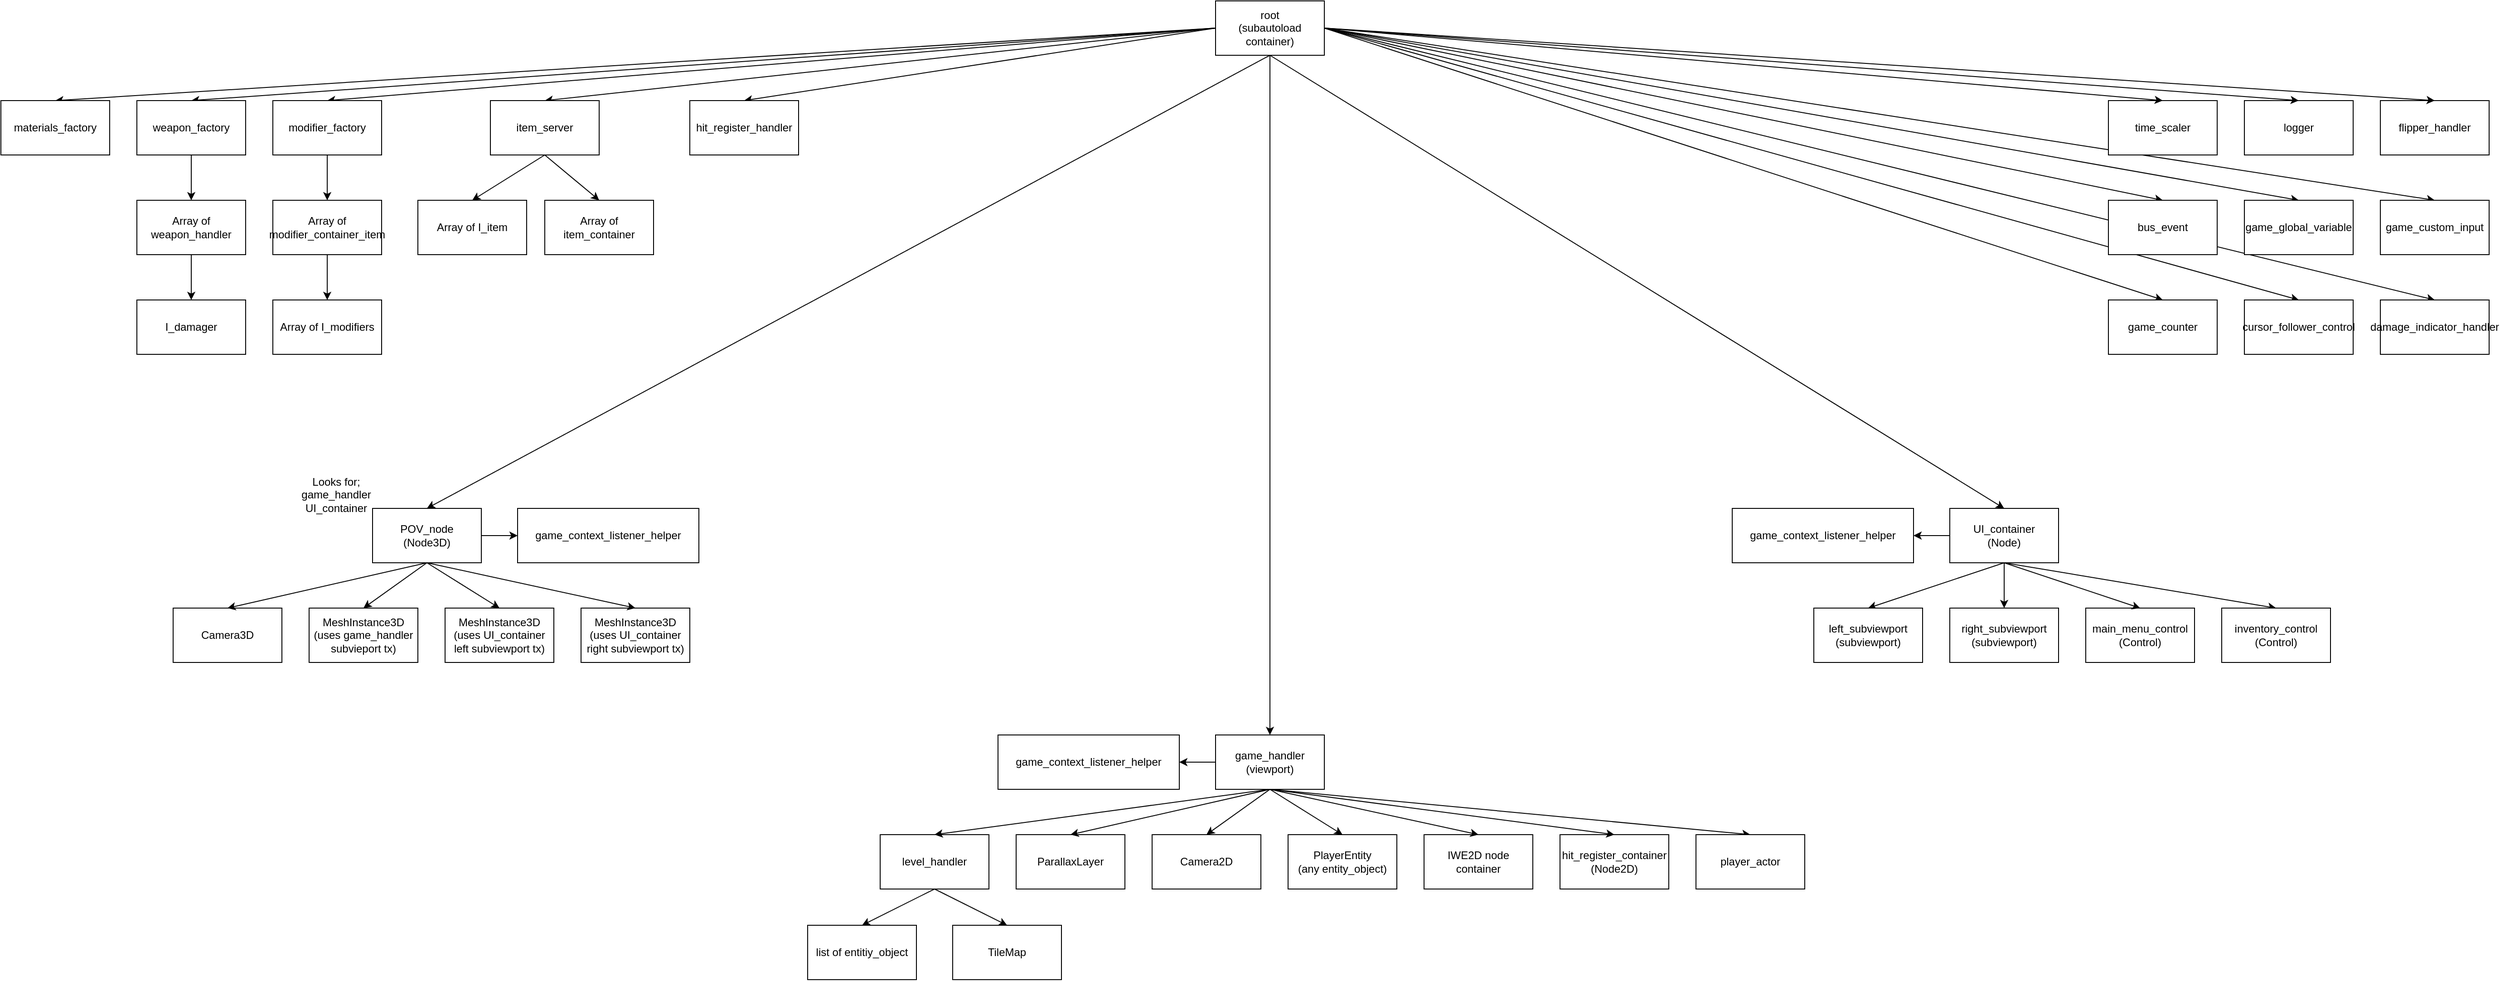 <mxfile>
    <diagram id="pQY0DUof-doZr-o97vEU" name="Page-1">
        <mxGraphModel dx="3232" dy="1248" grid="1" gridSize="10" guides="1" tooltips="1" connect="1" arrows="1" fold="1" page="1" pageScale="1" pageWidth="850" pageHeight="1100" math="0" shadow="0">
            <root>
                <mxCell id="0"/>
                <mxCell id="1" parent="0"/>
                <mxCell id="38" style="edgeStyle=none;html=1;exitX=0;exitY=0.5;exitDx=0;exitDy=0;entryX=0.5;entryY=0;entryDx=0;entryDy=0;" parent="1" source="2" target="36" edge="1">
                    <mxGeometry relative="1" as="geometry"/>
                </mxCell>
                <mxCell id="66" style="edgeStyle=none;html=1;exitX=0;exitY=0.5;exitDx=0;exitDy=0;entryX=0.5;entryY=0;entryDx=0;entryDy=0;" parent="1" source="2" target="59" edge="1">
                    <mxGeometry relative="1" as="geometry"/>
                </mxCell>
                <mxCell id="67" style="edgeStyle=none;html=1;exitX=0;exitY=0.5;exitDx=0;exitDy=0;entryX=0.5;entryY=0;entryDx=0;entryDy=0;" parent="1" source="2" target="60" edge="1">
                    <mxGeometry relative="1" as="geometry"/>
                </mxCell>
                <mxCell id="68" style="edgeStyle=none;html=1;exitX=0;exitY=0.5;exitDx=0;exitDy=0;entryX=0.5;entryY=0;entryDx=0;entryDy=0;" parent="1" source="2" target="61" edge="1">
                    <mxGeometry relative="1" as="geometry"/>
                </mxCell>
                <mxCell id="69" style="edgeStyle=none;html=1;exitX=0;exitY=0.5;exitDx=0;exitDy=0;entryX=0.5;entryY=0;entryDx=0;entryDy=0;" parent="1" source="2" target="62" edge="1">
                    <mxGeometry relative="1" as="geometry"/>
                </mxCell>
                <mxCell id="100" style="edgeStyle=none;html=1;exitX=1;exitY=0.5;exitDx=0;exitDy=0;entryX=0.5;entryY=0;entryDx=0;entryDy=0;" parent="1" source="2" target="94" edge="1">
                    <mxGeometry relative="1" as="geometry"/>
                </mxCell>
                <mxCell id="101" style="edgeStyle=none;html=1;exitX=1;exitY=0.5;exitDx=0;exitDy=0;entryX=0.5;entryY=0;entryDx=0;entryDy=0;" parent="1" source="2" target="95" edge="1">
                    <mxGeometry relative="1" as="geometry"/>
                </mxCell>
                <mxCell id="102" style="edgeStyle=none;html=1;exitX=1;exitY=0.5;exitDx=0;exitDy=0;entryX=0.5;entryY=0;entryDx=0;entryDy=0;" parent="1" source="2" target="96" edge="1">
                    <mxGeometry relative="1" as="geometry"/>
                </mxCell>
                <mxCell id="103" style="edgeStyle=none;html=1;exitX=1;exitY=0.5;exitDx=0;exitDy=0;entryX=0.5;entryY=0;entryDx=0;entryDy=0;" parent="1" source="2" target="97" edge="1">
                    <mxGeometry relative="1" as="geometry"/>
                </mxCell>
                <mxCell id="104" style="edgeStyle=none;html=1;exitX=1;exitY=0.5;exitDx=0;exitDy=0;entryX=0.5;entryY=0;entryDx=0;entryDy=0;" parent="1" source="2" target="98" edge="1">
                    <mxGeometry relative="1" as="geometry"/>
                </mxCell>
                <mxCell id="105" style="edgeStyle=none;html=1;exitX=1;exitY=0.5;exitDx=0;exitDy=0;entryX=0.5;entryY=0;entryDx=0;entryDy=0;" parent="1" source="2" target="99" edge="1">
                    <mxGeometry relative="1" as="geometry"/>
                </mxCell>
                <mxCell id="2" value="root&lt;br&gt;(subautoload container)" style="rounded=0;whiteSpace=wrap;html=1;" parent="1" vertex="1">
                    <mxGeometry x="80" y="30" width="120" height="60" as="geometry"/>
                </mxCell>
                <mxCell id="5" value="time_scaler" style="rounded=0;whiteSpace=wrap;html=1;" parent="1" vertex="1">
                    <mxGeometry x="1065" y="140" width="120" height="60" as="geometry"/>
                </mxCell>
                <mxCell id="6" value="logger" style="rounded=0;whiteSpace=wrap;html=1;" parent="1" vertex="1">
                    <mxGeometry x="1215" y="140" width="120" height="60" as="geometry"/>
                </mxCell>
                <mxCell id="7" value="flipper_handler" style="rounded=0;whiteSpace=wrap;html=1;" parent="1" vertex="1">
                    <mxGeometry x="1365" y="140" width="120" height="60" as="geometry"/>
                </mxCell>
                <mxCell id="9" value="" style="endArrow=classic;html=1;entryX=0.5;entryY=0;entryDx=0;entryDy=0;exitX=1;exitY=0.5;exitDx=0;exitDy=0;" parent="1" source="2" target="5" edge="1">
                    <mxGeometry width="50" height="50" relative="1" as="geometry">
                        <mxPoint x="180.909" y="90" as="sourcePoint"/>
                        <mxPoint x="249.091" y="140" as="targetPoint"/>
                    </mxGeometry>
                </mxCell>
                <mxCell id="10" value="" style="endArrow=classic;html=1;entryX=0.5;entryY=0;entryDx=0;entryDy=0;exitX=1;exitY=0.5;exitDx=0;exitDy=0;" parent="1" source="2" target="6" edge="1">
                    <mxGeometry width="50" height="50" relative="1" as="geometry">
                        <mxPoint x="206.25" y="100" as="sourcePoint"/>
                        <mxPoint x="300" y="150" as="targetPoint"/>
                    </mxGeometry>
                </mxCell>
                <mxCell id="11" value="" style="endArrow=classic;html=1;entryX=0.5;entryY=0;entryDx=0;entryDy=0;exitX=1;exitY=0.5;exitDx=0;exitDy=0;" parent="1" source="2" target="7" edge="1">
                    <mxGeometry width="50" height="50" relative="1" as="geometry">
                        <mxPoint x="210" y="86" as="sourcePoint"/>
                        <mxPoint x="450" y="150" as="targetPoint"/>
                    </mxGeometry>
                </mxCell>
                <mxCell id="36" value="hit_register_handler" style="rounded=0;whiteSpace=wrap;html=1;" parent="1" vertex="1">
                    <mxGeometry x="-500" y="140" width="120" height="60" as="geometry"/>
                </mxCell>
                <mxCell id="59" value="item_server" style="rounded=0;whiteSpace=wrap;html=1;" parent="1" vertex="1">
                    <mxGeometry x="-720" y="140" width="120" height="60" as="geometry"/>
                </mxCell>
                <mxCell id="76" style="edgeStyle=none;html=1;exitX=0.5;exitY=1;exitDx=0;exitDy=0;entryX=0.5;entryY=0;entryDx=0;entryDy=0;" parent="1" source="60" target="74" edge="1">
                    <mxGeometry relative="1" as="geometry"/>
                </mxCell>
                <mxCell id="60" value="modifier_factory" style="rounded=0;whiteSpace=wrap;html=1;" parent="1" vertex="1">
                    <mxGeometry x="-960" y="140" width="120" height="60" as="geometry"/>
                </mxCell>
                <mxCell id="81" style="edgeStyle=none;html=1;exitX=0.5;exitY=1;exitDx=0;exitDy=0;entryX=0.5;entryY=0;entryDx=0;entryDy=0;" parent="1" source="61" target="78" edge="1">
                    <mxGeometry relative="1" as="geometry"/>
                </mxCell>
                <mxCell id="61" value="weapon_factory" style="rounded=0;whiteSpace=wrap;html=1;" parent="1" vertex="1">
                    <mxGeometry x="-1110" y="140" width="120" height="60" as="geometry"/>
                </mxCell>
                <mxCell id="62" value="materials_factory" style="rounded=0;whiteSpace=wrap;html=1;" parent="1" vertex="1">
                    <mxGeometry x="-1260" y="140" width="120" height="60" as="geometry"/>
                </mxCell>
                <mxCell id="65" value="" style="edgeStyle=none;html=1;exitX=0.5;exitY=1;exitDx=0;exitDy=0;entryX=0.5;entryY=0;entryDx=0;entryDy=0;" parent="1" source="59" target="70" edge="1">
                    <mxGeometry relative="1" as="geometry">
                        <mxPoint x="-870" y="210" as="sourcePoint"/>
                        <mxPoint x="-850" y="360" as="targetPoint"/>
                    </mxGeometry>
                </mxCell>
                <mxCell id="70" value="Array of I_item" style="whiteSpace=wrap;html=1;rounded=0;" parent="1" vertex="1">
                    <mxGeometry x="-800" y="250" width="120" height="60" as="geometry"/>
                </mxCell>
                <mxCell id="71" value="Array of item_container" style="whiteSpace=wrap;html=1;rounded=0;" parent="1" vertex="1">
                    <mxGeometry x="-660" y="250" width="120" height="60" as="geometry"/>
                </mxCell>
                <mxCell id="72" value="" style="edgeStyle=none;html=1;exitX=0.5;exitY=1;exitDx=0;exitDy=0;entryX=0.5;entryY=0;entryDx=0;entryDy=0;" parent="1" source="59" target="71" edge="1">
                    <mxGeometry relative="1" as="geometry">
                        <mxPoint x="-650" y="210" as="sourcePoint"/>
                        <mxPoint x="-730" y="260" as="targetPoint"/>
                    </mxGeometry>
                </mxCell>
                <mxCell id="77" style="edgeStyle=none;html=1;exitX=0.5;exitY=1;exitDx=0;exitDy=0;entryX=0.5;entryY=0;entryDx=0;entryDy=0;" parent="1" source="74" target="75" edge="1">
                    <mxGeometry relative="1" as="geometry"/>
                </mxCell>
                <mxCell id="74" value="Array of modifier_container_item" style="whiteSpace=wrap;html=1;rounded=0;" parent="1" vertex="1">
                    <mxGeometry x="-960" y="250" width="120" height="60" as="geometry"/>
                </mxCell>
                <mxCell id="75" value="Array of I_modifiers" style="whiteSpace=wrap;html=1;rounded=0;" parent="1" vertex="1">
                    <mxGeometry x="-960" y="360" width="120" height="60" as="geometry"/>
                </mxCell>
                <mxCell id="82" style="edgeStyle=none;html=1;exitX=0.5;exitY=1;exitDx=0;exitDy=0;entryX=0.5;entryY=0;entryDx=0;entryDy=0;" parent="1" source="78" target="80" edge="1">
                    <mxGeometry relative="1" as="geometry"/>
                </mxCell>
                <mxCell id="78" value="Array of weapon_handler" style="rounded=0;whiteSpace=wrap;html=1;" parent="1" vertex="1">
                    <mxGeometry x="-1110" y="250" width="120" height="60" as="geometry"/>
                </mxCell>
                <mxCell id="80" value="I_damager" style="rounded=0;whiteSpace=wrap;html=1;" parent="1" vertex="1">
                    <mxGeometry x="-1110" y="360" width="120" height="60" as="geometry"/>
                </mxCell>
                <mxCell id="94" value="bus_event" style="rounded=0;whiteSpace=wrap;html=1;" parent="1" vertex="1">
                    <mxGeometry x="1065" y="250" width="120" height="60" as="geometry"/>
                </mxCell>
                <mxCell id="95" value="game_global_variable" style="rounded=0;whiteSpace=wrap;html=1;" parent="1" vertex="1">
                    <mxGeometry x="1215" y="250" width="120" height="60" as="geometry"/>
                </mxCell>
                <mxCell id="96" value="game_custom_input" style="rounded=0;whiteSpace=wrap;html=1;" parent="1" vertex="1">
                    <mxGeometry x="1365" y="250" width="120" height="60" as="geometry"/>
                </mxCell>
                <mxCell id="97" value="game_counter" style="rounded=0;whiteSpace=wrap;html=1;" parent="1" vertex="1">
                    <mxGeometry x="1065" y="360" width="120" height="60" as="geometry"/>
                </mxCell>
                <mxCell id="98" value="cursor_follower_control" style="rounded=0;whiteSpace=wrap;html=1;" parent="1" vertex="1">
                    <mxGeometry x="1215" y="360" width="120" height="60" as="geometry"/>
                </mxCell>
                <mxCell id="99" value="damage_indicator_handler" style="rounded=0;whiteSpace=wrap;html=1;" parent="1" vertex="1">
                    <mxGeometry x="1365" y="360" width="120" height="60" as="geometry"/>
                </mxCell>
                <mxCell id="159" style="edgeStyle=none;html=1;exitX=1;exitY=0.5;exitDx=0;exitDy=0;entryX=0;entryY=0.5;entryDx=0;entryDy=0;" edge="1" parent="1" source="108" target="158">
                    <mxGeometry relative="1" as="geometry"/>
                </mxCell>
                <mxCell id="108" value="POV_node&lt;br&gt;(Node3D)" style="rounded=0;whiteSpace=wrap;html=1;" parent="1" vertex="1">
                    <mxGeometry x="-850" y="590" width="120" height="60" as="geometry"/>
                </mxCell>
                <mxCell id="155" style="edgeStyle=none;html=1;exitX=0.5;exitY=1;exitDx=0;exitDy=0;entryX=0.5;entryY=0;entryDx=0;entryDy=0;" edge="1" parent="1" source="109" target="154">
                    <mxGeometry relative="1" as="geometry"/>
                </mxCell>
                <mxCell id="157" style="edgeStyle=none;html=1;exitX=0;exitY=0.5;exitDx=0;exitDy=0;" edge="1" parent="1" source="109" target="156">
                    <mxGeometry relative="1" as="geometry"/>
                </mxCell>
                <mxCell id="109" value="game_handler&lt;br&gt;(viewport)" style="rounded=0;whiteSpace=wrap;html=1;" parent="1" vertex="1">
                    <mxGeometry x="80" y="840" width="120" height="60" as="geometry"/>
                </mxCell>
                <mxCell id="144" value="" style="edgeStyle=none;html=1;exitX=0.5;exitY=1;exitDx=0;exitDy=0;entryX=0.5;entryY=0;entryDx=0;entryDy=0;" parent="1" source="110" target="141" edge="1">
                    <mxGeometry relative="1" as="geometry"/>
                </mxCell>
                <mxCell id="153" style="edgeStyle=none;html=1;exitX=0.5;exitY=1;exitDx=0;exitDy=0;entryX=0.5;entryY=0;entryDx=0;entryDy=0;" parent="1" source="110" target="152" edge="1">
                    <mxGeometry relative="1" as="geometry"/>
                </mxCell>
                <mxCell id="161" style="edgeStyle=none;html=1;exitX=0;exitY=0.5;exitDx=0;exitDy=0;entryX=1;entryY=0.5;entryDx=0;entryDy=0;" edge="1" parent="1" source="110" target="160">
                    <mxGeometry relative="1" as="geometry"/>
                </mxCell>
                <mxCell id="110" value="UI_container&lt;br&gt;(Node)" style="rounded=0;whiteSpace=wrap;html=1;" parent="1" vertex="1">
                    <mxGeometry x="890" y="590" width="120" height="60" as="geometry"/>
                </mxCell>
                <mxCell id="111" value="" style="endArrow=classic;html=1;exitX=0.5;exitY=1;exitDx=0;exitDy=0;entryX=0.5;entryY=0;entryDx=0;entryDy=0;" parent="1" source="2" target="108" edge="1">
                    <mxGeometry width="50" height="50" relative="1" as="geometry">
                        <mxPoint x="70" y="360" as="sourcePoint"/>
                        <mxPoint x="120" y="310" as="targetPoint"/>
                    </mxGeometry>
                </mxCell>
                <mxCell id="113" value="" style="endArrow=classic;html=1;entryX=0.5;entryY=0;entryDx=0;entryDy=0;" parent="1" target="109" edge="1">
                    <mxGeometry width="50" height="50" relative="1" as="geometry">
                        <mxPoint x="140" y="90" as="sourcePoint"/>
                        <mxPoint x="-140" y="370" as="targetPoint"/>
                    </mxGeometry>
                </mxCell>
                <mxCell id="114" value="" style="endArrow=classic;html=1;entryX=0.5;entryY=0;entryDx=0;entryDy=0;exitX=0.5;exitY=1;exitDx=0;exitDy=0;" parent="1" source="2" target="110" edge="1">
                    <mxGeometry width="50" height="50" relative="1" as="geometry">
                        <mxPoint x="270" y="90" as="sourcePoint"/>
                        <mxPoint x="270" y="360" as="targetPoint"/>
                    </mxGeometry>
                </mxCell>
                <mxCell id="115" value="Looks for;&lt;br&gt;game_handler&lt;br&gt;UI_container" style="text;html=1;strokeColor=none;fillColor=none;align=center;verticalAlign=middle;whiteSpace=wrap;rounded=0;" parent="1" vertex="1">
                    <mxGeometry x="-920" y="560" width="60" height="30" as="geometry"/>
                </mxCell>
                <mxCell id="117" value="Camera3D" style="rounded=0;whiteSpace=wrap;html=1;" parent="1" vertex="1">
                    <mxGeometry x="-1070" y="700" width="120" height="60" as="geometry"/>
                </mxCell>
                <mxCell id="118" value="MeshInstance3D&lt;br&gt;(uses game_handler&lt;br&gt;subvieport tx)" style="rounded=0;whiteSpace=wrap;html=1;" parent="1" vertex="1">
                    <mxGeometry x="-920" y="700" width="120" height="60" as="geometry"/>
                </mxCell>
                <mxCell id="120" value="MeshInstance3D&lt;br&gt;(uses UI_container&lt;br&gt;left subviewport tx)" style="rounded=0;whiteSpace=wrap;html=1;" parent="1" vertex="1">
                    <mxGeometry x="-770" y="700" width="120" height="60" as="geometry"/>
                </mxCell>
                <mxCell id="121" value="" style="endArrow=classic;html=1;exitX=0.5;exitY=1;exitDx=0;exitDy=0;entryX=0.5;entryY=0;entryDx=0;entryDy=0;" parent="1" source="108" target="117" edge="1">
                    <mxGeometry width="50" height="50" relative="1" as="geometry">
                        <mxPoint x="-750" y="600" as="sourcePoint"/>
                        <mxPoint x="-710" y="560" as="targetPoint"/>
                    </mxGeometry>
                </mxCell>
                <mxCell id="123" value="" style="endArrow=classic;html=1;exitX=0.5;exitY=1;exitDx=0;exitDy=0;entryX=0.5;entryY=0;entryDx=0;entryDy=0;" parent="1" source="108" target="118" edge="1">
                    <mxGeometry width="50" height="50" relative="1" as="geometry">
                        <mxPoint x="-780" y="650" as="sourcePoint"/>
                        <mxPoint x="-945.0" y="730" as="targetPoint"/>
                    </mxGeometry>
                </mxCell>
                <mxCell id="124" value="" style="endArrow=classic;html=1;exitX=0.5;exitY=1;exitDx=0;exitDy=0;entryX=0.5;entryY=0;entryDx=0;entryDy=0;" parent="1" source="108" target="120" edge="1">
                    <mxGeometry width="50" height="50" relative="1" as="geometry">
                        <mxPoint x="-780" y="650" as="sourcePoint"/>
                        <mxPoint x="-780" y="730" as="targetPoint"/>
                    </mxGeometry>
                </mxCell>
                <mxCell id="125" value="level_handler" style="rounded=0;whiteSpace=wrap;html=1;" parent="1" vertex="1">
                    <mxGeometry x="-290" y="950" width="120" height="60" as="geometry"/>
                </mxCell>
                <mxCell id="126" value="list of entitiy_object" style="rounded=0;whiteSpace=wrap;html=1;" parent="1" vertex="1">
                    <mxGeometry x="-370" y="1050" width="120" height="60" as="geometry"/>
                </mxCell>
                <mxCell id="127" value="TileMap" style="rounded=0;whiteSpace=wrap;html=1;" parent="1" vertex="1">
                    <mxGeometry x="-210" y="1050" width="120" height="60" as="geometry"/>
                </mxCell>
                <mxCell id="128" value="ParallaxLayer" style="rounded=0;whiteSpace=wrap;html=1;" parent="1" vertex="1">
                    <mxGeometry x="-140" y="950" width="120" height="60" as="geometry"/>
                </mxCell>
                <mxCell id="129" value="Camera2D" style="rounded=0;whiteSpace=wrap;html=1;" parent="1" vertex="1">
                    <mxGeometry x="10" y="950" width="120" height="60" as="geometry"/>
                </mxCell>
                <mxCell id="130" value="PlayerEntity&lt;br&gt;(any entity_object)" style="rounded=0;whiteSpace=wrap;html=1;" parent="1" vertex="1">
                    <mxGeometry x="160" y="950" width="120" height="60" as="geometry"/>
                </mxCell>
                <mxCell id="131" value="IWE2D node container" style="rounded=0;whiteSpace=wrap;html=1;" parent="1" vertex="1">
                    <mxGeometry x="310" y="950" width="120" height="60" as="geometry"/>
                </mxCell>
                <mxCell id="132" value="" style="endArrow=classic;html=1;exitX=0.5;exitY=1;exitDx=0;exitDy=0;entryX=0.5;entryY=0;entryDx=0;entryDy=0;" parent="1" source="109" target="125" edge="1">
                    <mxGeometry width="50" height="50" relative="1" as="geometry">
                        <mxPoint x="250" y="1000" as="sourcePoint"/>
                        <mxPoint x="300" y="950" as="targetPoint"/>
                    </mxGeometry>
                </mxCell>
                <mxCell id="133" value="" style="endArrow=classic;html=1;exitX=0.5;exitY=1;exitDx=0;exitDy=0;entryX=0.5;entryY=0;entryDx=0;entryDy=0;" parent="1" source="125" target="126" edge="1">
                    <mxGeometry width="50" height="50" relative="1" as="geometry">
                        <mxPoint x="40" y="910" as="sourcePoint"/>
                        <mxPoint x="-220" y="960" as="targetPoint"/>
                    </mxGeometry>
                </mxCell>
                <mxCell id="134" value="" style="endArrow=classic;html=1;exitX=0.5;exitY=1;exitDx=0;exitDy=0;entryX=0.5;entryY=0;entryDx=0;entryDy=0;" parent="1" source="125" target="127" edge="1">
                    <mxGeometry width="50" height="50" relative="1" as="geometry">
                        <mxPoint x="-220" y="1020" as="sourcePoint"/>
                        <mxPoint x="-300" y="1060" as="targetPoint"/>
                    </mxGeometry>
                </mxCell>
                <mxCell id="135" value="" style="endArrow=classic;html=1;exitX=0.5;exitY=1;exitDx=0;exitDy=0;entryX=0.5;entryY=0;entryDx=0;entryDy=0;" parent="1" source="109" target="128" edge="1">
                    <mxGeometry width="50" height="50" relative="1" as="geometry">
                        <mxPoint x="-110" y="1020" as="sourcePoint"/>
                        <mxPoint x="-30" y="1060" as="targetPoint"/>
                    </mxGeometry>
                </mxCell>
                <mxCell id="136" value="" style="endArrow=classic;html=1;exitX=0.5;exitY=1;exitDx=0;exitDy=0;entryX=0.5;entryY=0;entryDx=0;entryDy=0;" parent="1" source="109" target="129" edge="1">
                    <mxGeometry width="50" height="50" relative="1" as="geometry">
                        <mxPoint x="150" y="910" as="sourcePoint"/>
                        <mxPoint x="50" y="960" as="targetPoint"/>
                    </mxGeometry>
                </mxCell>
                <mxCell id="137" value="" style="endArrow=classic;html=1;exitX=0.5;exitY=1;exitDx=0;exitDy=0;entryX=0.5;entryY=0;entryDx=0;entryDy=0;" parent="1" source="109" target="130" edge="1">
                    <mxGeometry width="50" height="50" relative="1" as="geometry">
                        <mxPoint x="150" y="910" as="sourcePoint"/>
                        <mxPoint x="200" y="960" as="targetPoint"/>
                    </mxGeometry>
                </mxCell>
                <mxCell id="138" value="" style="endArrow=classic;html=1;exitX=0.5;exitY=1;exitDx=0;exitDy=0;entryX=0.5;entryY=0;entryDx=0;entryDy=0;" parent="1" source="109" target="131" edge="1">
                    <mxGeometry width="50" height="50" relative="1" as="geometry">
                        <mxPoint x="150" y="910" as="sourcePoint"/>
                        <mxPoint x="350" y="960" as="targetPoint"/>
                    </mxGeometry>
                </mxCell>
                <mxCell id="139" value="MeshInstance3D&lt;br&gt;(uses UI_container&lt;br&gt;right subviewport tx)" style="rounded=0;whiteSpace=wrap;html=1;" parent="1" vertex="1">
                    <mxGeometry x="-620" y="700" width="120" height="60" as="geometry"/>
                </mxCell>
                <mxCell id="140" value="" style="endArrow=classic;html=1;exitX=0.5;exitY=1;exitDx=0;exitDy=0;entryX=0.5;entryY=0;entryDx=0;entryDy=0;" parent="1" source="108" target="139" edge="1">
                    <mxGeometry width="50" height="50" relative="1" as="geometry">
                        <mxPoint x="-780" y="650" as="sourcePoint"/>
                        <mxPoint x="-630" y="730" as="targetPoint"/>
                    </mxGeometry>
                </mxCell>
                <mxCell id="141" value="left_subviewport&lt;br&gt;(subviewport)" style="rounded=0;whiteSpace=wrap;html=1;" parent="1" vertex="1">
                    <mxGeometry x="740" y="700" width="120" height="60" as="geometry"/>
                </mxCell>
                <mxCell id="143" value="right_subviewport&lt;br&gt;(subviewport)" style="rounded=0;whiteSpace=wrap;html=1;" parent="1" vertex="1">
                    <mxGeometry x="890" y="700" width="120" height="60" as="geometry"/>
                </mxCell>
                <mxCell id="145" value="" style="edgeStyle=none;html=1;entryX=0.5;entryY=0;entryDx=0;entryDy=0;exitX=0.5;exitY=1;exitDx=0;exitDy=0;" parent="1" source="110" target="143" edge="1">
                    <mxGeometry relative="1" as="geometry">
                        <mxPoint x="941.538" y="660" as="sourcePoint"/>
                        <mxPoint x="898.462" y="730" as="targetPoint"/>
                    </mxGeometry>
                </mxCell>
                <mxCell id="147" value="hit_register_container&lt;br&gt;(Node2D)" style="rounded=0;whiteSpace=wrap;html=1;" parent="1" vertex="1">
                    <mxGeometry x="460" y="950" width="120" height="60" as="geometry"/>
                </mxCell>
                <mxCell id="149" value="" style="endArrow=classic;html=1;exitX=0.5;exitY=1;exitDx=0;exitDy=0;entryX=0.5;entryY=0;entryDx=0;entryDy=0;" parent="1" source="109" target="147" edge="1">
                    <mxGeometry width="50" height="50" relative="1" as="geometry">
                        <mxPoint x="150" y="910" as="sourcePoint"/>
                        <mxPoint x="430" y="960" as="targetPoint"/>
                    </mxGeometry>
                </mxCell>
                <mxCell id="150" value="main_menu_control&lt;br&gt;(Control)" style="rounded=0;whiteSpace=wrap;html=1;" parent="1" vertex="1">
                    <mxGeometry x="1040" y="700" width="120" height="60" as="geometry"/>
                </mxCell>
                <mxCell id="151" value="" style="edgeStyle=none;html=1;entryX=0.5;entryY=0;entryDx=0;entryDy=0;exitX=0.5;exitY=1;exitDx=0;exitDy=0;" parent="1" source="110" target="150" edge="1">
                    <mxGeometry relative="1" as="geometry">
                        <mxPoint x="950" y="650" as="sourcePoint"/>
                        <mxPoint x="1060" y="730.0" as="targetPoint"/>
                    </mxGeometry>
                </mxCell>
                <mxCell id="152" value="inventory_control&lt;br&gt;(Control)" style="rounded=0;whiteSpace=wrap;html=1;" parent="1" vertex="1">
                    <mxGeometry x="1190" y="700" width="120" height="60" as="geometry"/>
                </mxCell>
                <mxCell id="154" value="player_actor" style="rounded=0;whiteSpace=wrap;html=1;" vertex="1" parent="1">
                    <mxGeometry x="610" y="950" width="120" height="60" as="geometry"/>
                </mxCell>
                <mxCell id="156" value="game_context_listener_helper" style="rounded=0;whiteSpace=wrap;html=1;" vertex="1" parent="1">
                    <mxGeometry x="-160" y="840" width="200" height="60" as="geometry"/>
                </mxCell>
                <mxCell id="158" value="game_context_listener_helper" style="rounded=0;whiteSpace=wrap;html=1;" vertex="1" parent="1">
                    <mxGeometry x="-690" y="590" width="200" height="60" as="geometry"/>
                </mxCell>
                <mxCell id="160" value="game_context_listener_helper" style="rounded=0;whiteSpace=wrap;html=1;" vertex="1" parent="1">
                    <mxGeometry x="650" y="590" width="200" height="60" as="geometry"/>
                </mxCell>
            </root>
        </mxGraphModel>
    </diagram>
</mxfile>